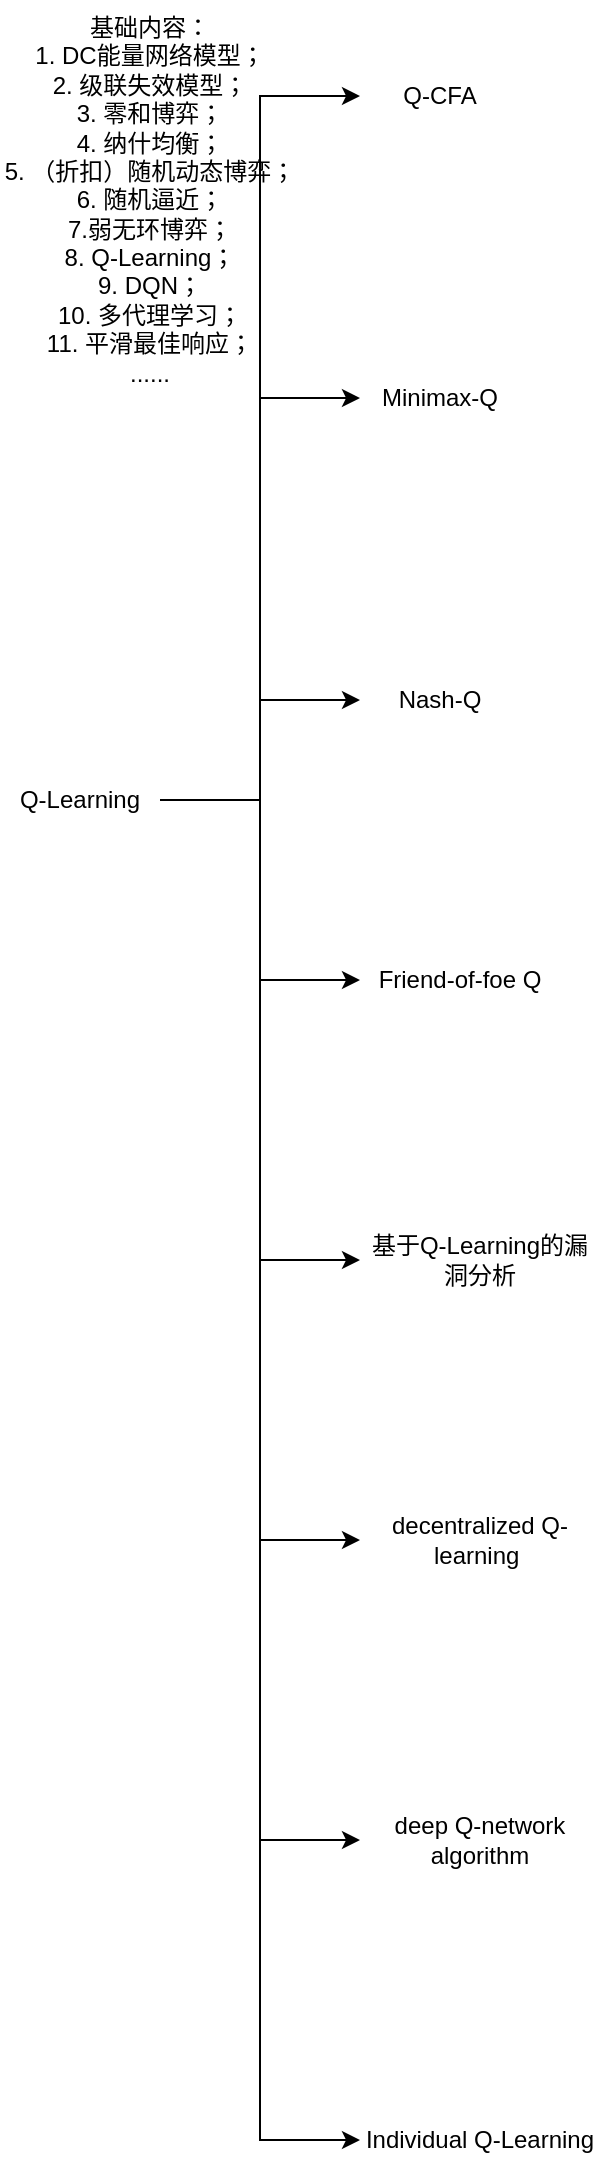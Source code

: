 <mxfile version="10.6.1" type="github"><diagram id="LrsQAIZiZUDH-0iQAyec" name="第 1 页"><mxGraphModel dx="1220" dy="715" grid="1" gridSize="10" guides="1" tooltips="1" connect="1" arrows="1" fold="1" page="1" pageScale="1" pageWidth="827" pageHeight="1169" math="0" shadow="0"><root><mxCell id="0"/><mxCell id="1" parent="0"/><mxCell id="xk48CzT1MJoQDRZH-8zf-1" value="基础内容：&lt;br&gt;1. DC能量网络模型；&lt;br&gt;2. 级联失效模型；&lt;br&gt;3. 零和博弈；&lt;br&gt;4. 纳什均衡；&lt;br&gt;5. （折扣）随机动态博弈；&lt;br&gt;6. 随机逼近；&lt;br&gt;7.弱无环博弈；&lt;br&gt;8. Q-Learning；&lt;br&gt;9. DQN；&lt;br&gt;10. 多代理学习；&lt;br&gt;11. 平滑最佳响应；&lt;br&gt;......&lt;br&gt;" style="text;html=1;strokeColor=none;fillColor=none;align=center;verticalAlign=middle;whiteSpace=wrap;rounded=0;" parent="1" vertex="1"><mxGeometry x="40" y="40" width="150" height="199" as="geometry"/></mxCell><mxCell id="6ufnXDGL_tmw7SVHyy_Q-1" value="Q-CFA" style="text;html=1;strokeColor=none;fillColor=none;align=center;verticalAlign=middle;whiteSpace=wrap;rounded=0;" vertex="1" parent="1"><mxGeometry x="220" y="68" width="80" height="40" as="geometry"/></mxCell><mxCell id="6ufnXDGL_tmw7SVHyy_Q-2" value="Minimax-Q" style="text;html=1;strokeColor=none;fillColor=none;align=center;verticalAlign=middle;whiteSpace=wrap;rounded=0;" vertex="1" parent="1"><mxGeometry x="220" y="219" width="80" height="40" as="geometry"/></mxCell><mxCell id="6ufnXDGL_tmw7SVHyy_Q-3" value="Nash-Q" style="text;html=1;strokeColor=none;fillColor=none;align=center;verticalAlign=middle;whiteSpace=wrap;rounded=0;" vertex="1" parent="1"><mxGeometry x="220" y="370" width="80" height="40" as="geometry"/></mxCell><mxCell id="6ufnXDGL_tmw7SVHyy_Q-4" value="Friend-of-foe Q" style="text;html=1;strokeColor=none;fillColor=none;align=center;verticalAlign=middle;whiteSpace=wrap;rounded=0;" vertex="1" parent="1"><mxGeometry x="220" y="510" width="100" height="40" as="geometry"/></mxCell><mxCell id="6ufnXDGL_tmw7SVHyy_Q-5" value="基于Q-Learning的漏洞分析" style="text;html=1;strokeColor=none;fillColor=none;align=center;verticalAlign=middle;whiteSpace=wrap;rounded=0;" vertex="1" parent="1"><mxGeometry x="220" y="650" width="120" height="40" as="geometry"/></mxCell><mxCell id="6ufnXDGL_tmw7SVHyy_Q-6" value="&lt;span&gt;decentralized Q-learning&amp;nbsp;&lt;/span&gt;&lt;br&gt;" style="text;html=1;strokeColor=none;fillColor=none;align=center;verticalAlign=middle;whiteSpace=wrap;rounded=0;" vertex="1" parent="1"><mxGeometry x="220" y="790" width="120" height="40" as="geometry"/></mxCell><mxCell id="6ufnXDGL_tmw7SVHyy_Q-7" value="deep Q-network algorithm" style="text;html=1;strokeColor=none;fillColor=none;align=center;verticalAlign=middle;whiteSpace=wrap;rounded=0;" vertex="1" parent="1"><mxGeometry x="220" y="940" width="120" height="40" as="geometry"/></mxCell><mxCell id="6ufnXDGL_tmw7SVHyy_Q-8" value="Individual Q-Learning" style="text;html=1;strokeColor=none;fillColor=none;align=center;verticalAlign=middle;whiteSpace=wrap;rounded=0;" vertex="1" parent="1"><mxGeometry x="220" y="1090" width="120" height="40" as="geometry"/></mxCell><mxCell id="6ufnXDGL_tmw7SVHyy_Q-10" style="edgeStyle=orthogonalEdgeStyle;rounded=0;orthogonalLoop=1;jettySize=auto;html=1;entryX=0;entryY=0.5;entryDx=0;entryDy=0;" edge="1" parent="1" source="6ufnXDGL_tmw7SVHyy_Q-9" target="6ufnXDGL_tmw7SVHyy_Q-1"><mxGeometry relative="1" as="geometry"/></mxCell><mxCell id="6ufnXDGL_tmw7SVHyy_Q-11" style="edgeStyle=orthogonalEdgeStyle;rounded=0;orthogonalLoop=1;jettySize=auto;html=1;entryX=0;entryY=0.5;entryDx=0;entryDy=0;" edge="1" parent="1" source="6ufnXDGL_tmw7SVHyy_Q-9" target="6ufnXDGL_tmw7SVHyy_Q-2"><mxGeometry relative="1" as="geometry"/></mxCell><mxCell id="6ufnXDGL_tmw7SVHyy_Q-12" style="edgeStyle=orthogonalEdgeStyle;rounded=0;orthogonalLoop=1;jettySize=auto;html=1;entryX=0;entryY=0.5;entryDx=0;entryDy=0;" edge="1" parent="1" source="6ufnXDGL_tmw7SVHyy_Q-9" target="6ufnXDGL_tmw7SVHyy_Q-3"><mxGeometry relative="1" as="geometry"/></mxCell><mxCell id="6ufnXDGL_tmw7SVHyy_Q-13" style="edgeStyle=orthogonalEdgeStyle;rounded=0;orthogonalLoop=1;jettySize=auto;html=1;entryX=0;entryY=0.5;entryDx=0;entryDy=0;" edge="1" parent="1" source="6ufnXDGL_tmw7SVHyy_Q-9" target="6ufnXDGL_tmw7SVHyy_Q-4"><mxGeometry relative="1" as="geometry"/></mxCell><mxCell id="6ufnXDGL_tmw7SVHyy_Q-14" style="edgeStyle=orthogonalEdgeStyle;rounded=0;orthogonalLoop=1;jettySize=auto;html=1;entryX=0;entryY=0.5;entryDx=0;entryDy=0;" edge="1" parent="1" source="6ufnXDGL_tmw7SVHyy_Q-9" target="6ufnXDGL_tmw7SVHyy_Q-5"><mxGeometry relative="1" as="geometry"/></mxCell><mxCell id="6ufnXDGL_tmw7SVHyy_Q-15" style="edgeStyle=orthogonalEdgeStyle;rounded=0;orthogonalLoop=1;jettySize=auto;html=1;entryX=0;entryY=0.5;entryDx=0;entryDy=0;" edge="1" parent="1" source="6ufnXDGL_tmw7SVHyy_Q-9" target="6ufnXDGL_tmw7SVHyy_Q-6"><mxGeometry relative="1" as="geometry"/></mxCell><mxCell id="6ufnXDGL_tmw7SVHyy_Q-16" style="edgeStyle=orthogonalEdgeStyle;rounded=0;orthogonalLoop=1;jettySize=auto;html=1;entryX=0;entryY=0.5;entryDx=0;entryDy=0;" edge="1" parent="1" source="6ufnXDGL_tmw7SVHyy_Q-9" target="6ufnXDGL_tmw7SVHyy_Q-7"><mxGeometry relative="1" as="geometry"/></mxCell><mxCell id="6ufnXDGL_tmw7SVHyy_Q-17" style="edgeStyle=orthogonalEdgeStyle;rounded=0;orthogonalLoop=1;jettySize=auto;html=1;entryX=0;entryY=0.5;entryDx=0;entryDy=0;" edge="1" parent="1" source="6ufnXDGL_tmw7SVHyy_Q-9" target="6ufnXDGL_tmw7SVHyy_Q-8"><mxGeometry relative="1" as="geometry"/></mxCell><mxCell id="6ufnXDGL_tmw7SVHyy_Q-9" value="Q-Learning" style="text;html=1;strokeColor=none;fillColor=none;align=center;verticalAlign=middle;whiteSpace=wrap;rounded=0;" vertex="1" parent="1"><mxGeometry x="40" y="420" width="80" height="40" as="geometry"/></mxCell></root></mxGraphModel></diagram></mxfile>